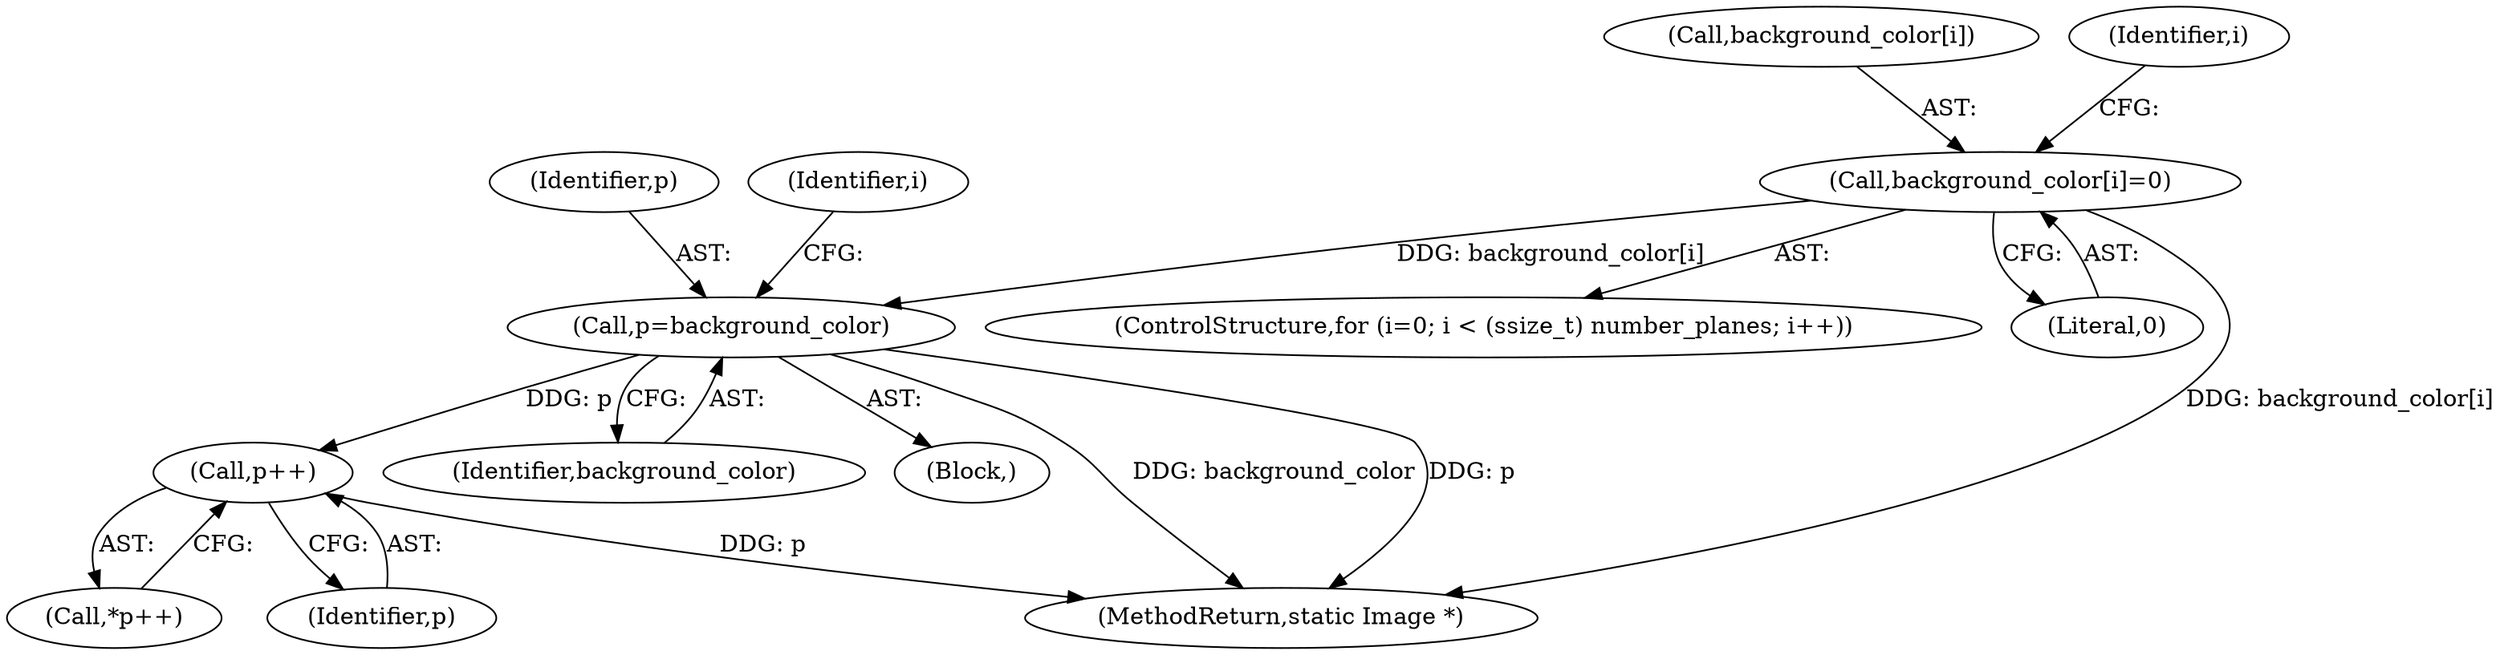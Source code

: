 digraph "0_ImageMagick_3e9165285eda6e1bb71172031d3048b51bb443a4@array" {
"1000362" [label="(Call,background_color[i]=0)"];
"1000373" [label="(Call,p=background_color)"];
"1000389" [label="(Call,p++)"];
"1000363" [label="(Call,background_color[i])"];
"1000388" [label="(Call,*p++)"];
"1000373" [label="(Call,p=background_color)"];
"1000374" [label="(Identifier,p)"];
"1000361" [label="(Identifier,i)"];
"1000378" [label="(Identifier,i)"];
"1000351" [label="(ControlStructure,for (i=0; i < (ssize_t) number_planes; i++))"];
"1000362" [label="(Call,background_color[i]=0)"];
"1000390" [label="(Identifier,p)"];
"1000375" [label="(Identifier,background_color)"];
"1000366" [label="(Literal,0)"];
"1000372" [label="(Block,)"];
"1000389" [label="(Call,p++)"];
"1001932" [label="(MethodReturn,static Image *)"];
"1000362" -> "1000351"  [label="AST: "];
"1000362" -> "1000366"  [label="CFG: "];
"1000363" -> "1000362"  [label="AST: "];
"1000366" -> "1000362"  [label="AST: "];
"1000361" -> "1000362"  [label="CFG: "];
"1000362" -> "1001932"  [label="DDG: background_color[i]"];
"1000362" -> "1000373"  [label="DDG: background_color[i]"];
"1000373" -> "1000372"  [label="AST: "];
"1000373" -> "1000375"  [label="CFG: "];
"1000374" -> "1000373"  [label="AST: "];
"1000375" -> "1000373"  [label="AST: "];
"1000378" -> "1000373"  [label="CFG: "];
"1000373" -> "1001932"  [label="DDG: background_color"];
"1000373" -> "1001932"  [label="DDG: p"];
"1000373" -> "1000389"  [label="DDG: p"];
"1000389" -> "1000388"  [label="AST: "];
"1000389" -> "1000390"  [label="CFG: "];
"1000390" -> "1000389"  [label="AST: "];
"1000388" -> "1000389"  [label="CFG: "];
"1000389" -> "1001932"  [label="DDG: p"];
}
